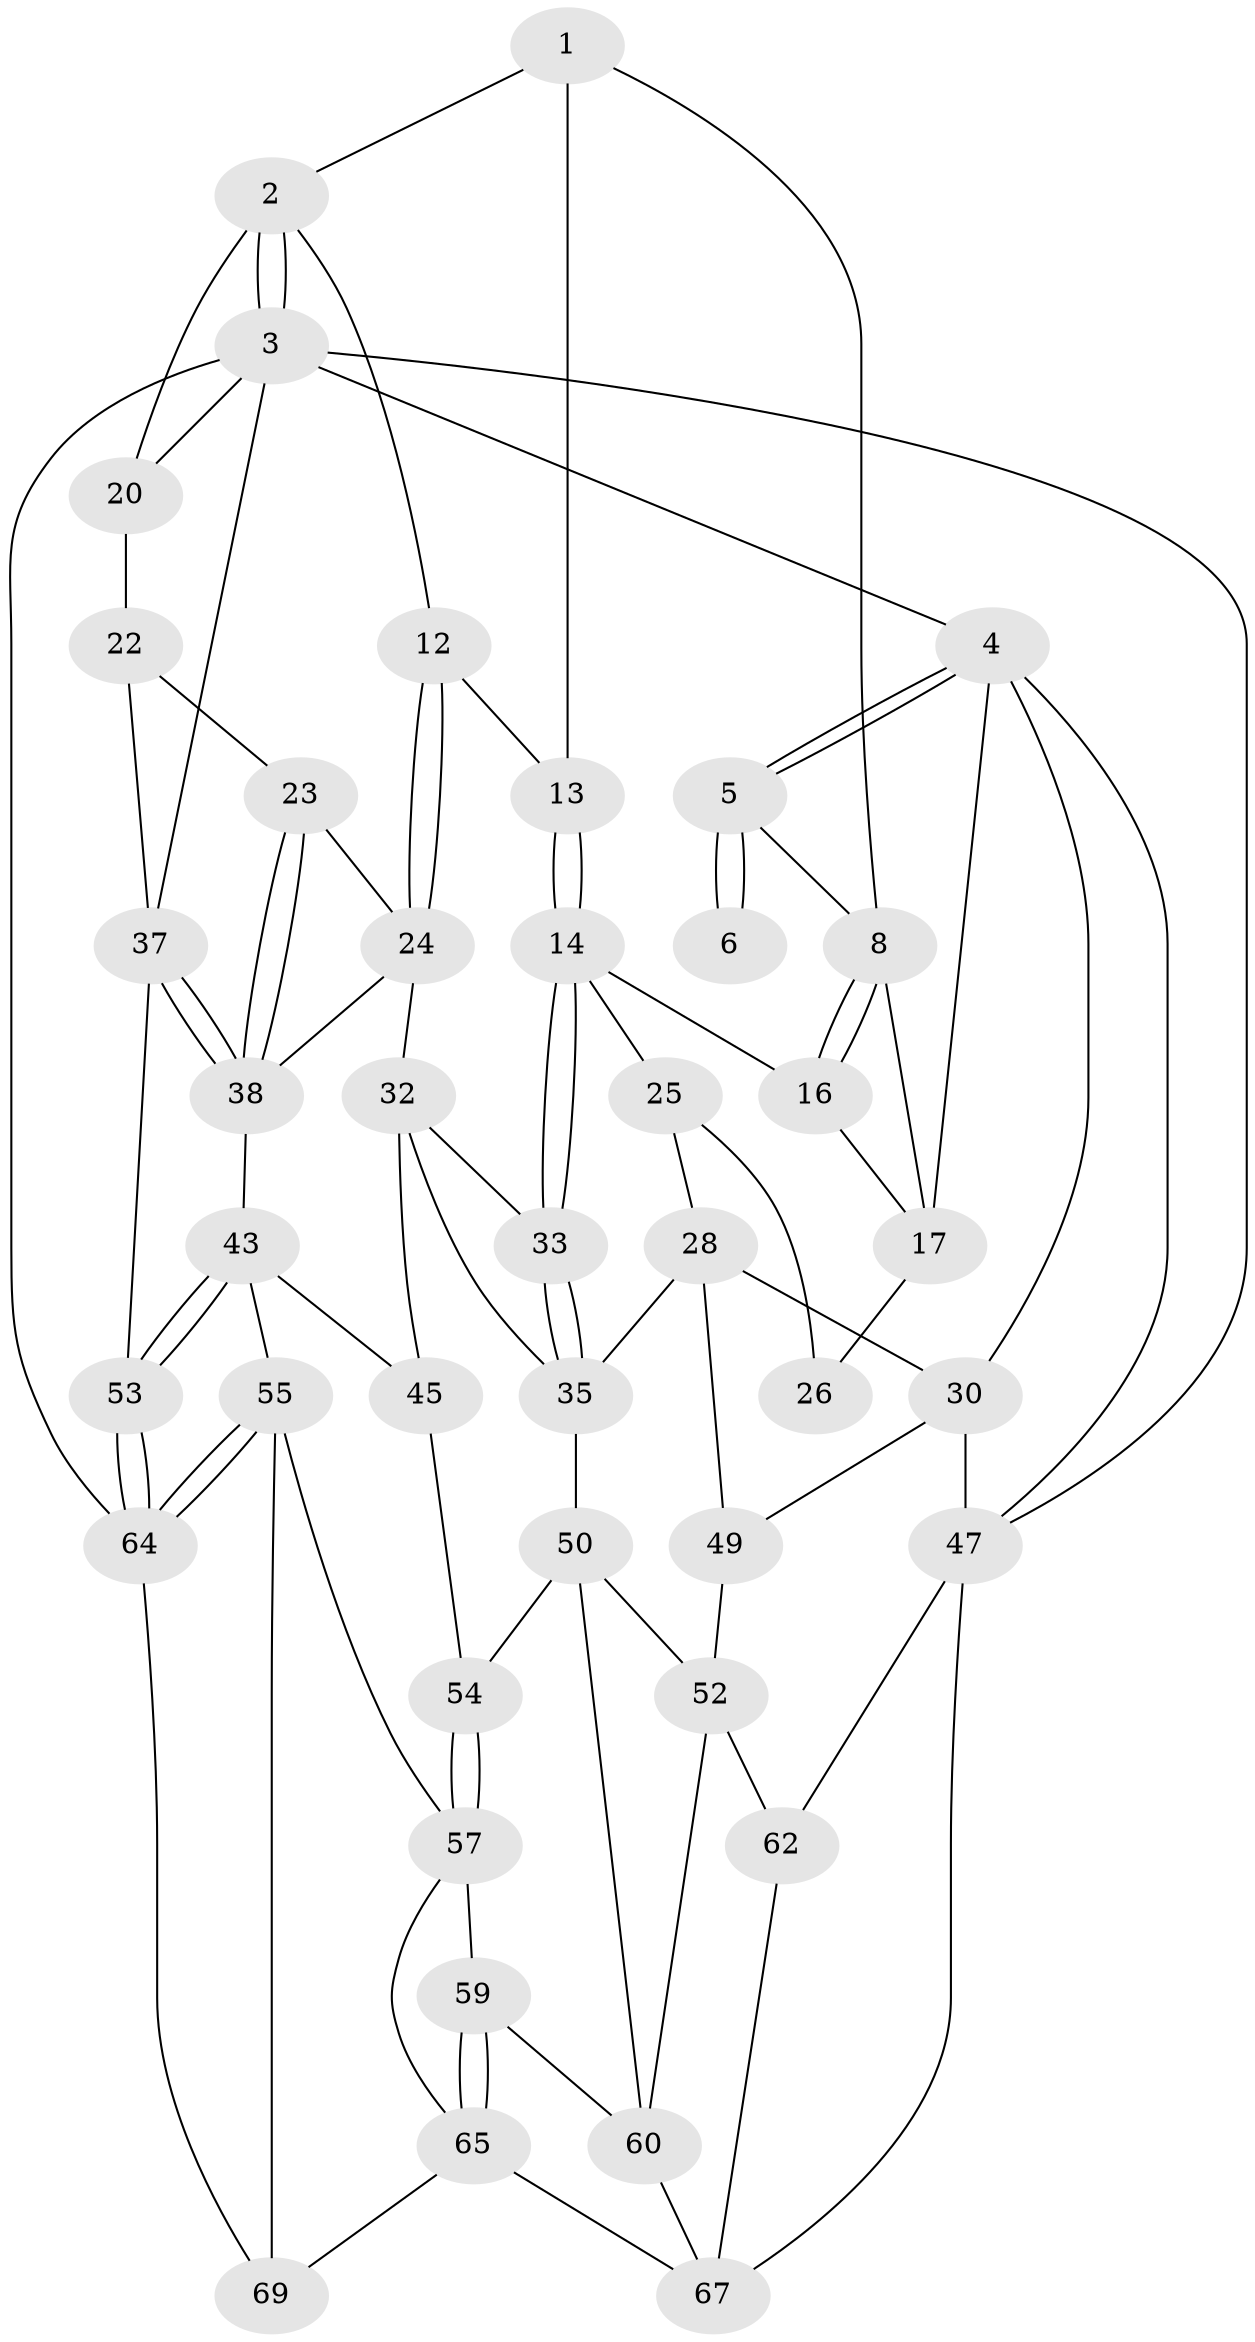 // Generated by graph-tools (version 1.1) at 2025/52/02/27/25 19:52:37]
// undirected, 42 vertices, 90 edges
graph export_dot {
graph [start="1"]
  node [color=gray90,style=filled];
  1 [pos="+0.36061447839513494+0",super="+7"];
  2 [pos="+0.6466561215215615+0",super="+11"];
  3 [pos="+1+0",super="+39"];
  4 [pos="+0+0",super="+18"];
  5 [pos="+0+0",super="+10"];
  6 [pos="+0.14368031557802768+0"];
  8 [pos="+0.26081488234962025+0.11414026196252011",super="+9"];
  12 [pos="+0.5483779106861368+0.21660022345134805"];
  13 [pos="+0.50799730069564+0.21763066293765973"];
  14 [pos="+0.38828004286357976+0.31759269101502996",super="+15"];
  16 [pos="+0.3244361596598592+0.27879195262955936"];
  17 [pos="+0.11354858613521297+0.2314665155350424",super="+19"];
  20 [pos="+0.6688531793249816+0.15041222890310185",super="+21"];
  22 [pos="+0.8109060666880854+0.34253310624324257",super="+34"];
  23 [pos="+0.8035551245773672+0.36315461211864253"];
  24 [pos="+0.6367130885690164+0.46653006357496846",super="+31"];
  25 [pos="+0.2995942346144138+0.3454843587342561",super="+27"];
  26 [pos="+0.18210539563033737+0.339930162358476"];
  28 [pos="+0.18836074870343195+0.5140500636720712",super="+29"];
  30 [pos="+0+0.29742038705745255",super="+46"];
  32 [pos="+0.6197334493999093+0.4861433351063985",super="+42"];
  33 [pos="+0.38839224076802426+0.4118020805172"];
  35 [pos="+0.32360199892953073+0.5748871882584247",super="+36"];
  37 [pos="+1+0.5242466551474098",super="+40"];
  38 [pos="+0.908067477173419+0.5474839508220398",super="+41"];
  43 [pos="+0.777523322667642+0.7600920274793088",super="+44"];
  45 [pos="+0.5904648851903104+0.684546056717865"];
  47 [pos="+0+0.8196082556620239",super="+48"];
  49 [pos="+0.01554369159593584+0.6835957004122666"];
  50 [pos="+0.32720243411807387+0.721388231174619",super="+51"];
  52 [pos="+0.2649773696008835+0.7590381640657586",super="+61"];
  53 [pos="+0.8364704531204824+0.8201846953625008"];
  54 [pos="+0.45596893294198576+0.7392666722558696"];
  55 [pos="+0.6260182186751005+0.8507113473993009",super="+56"];
  57 [pos="+0.5529041820319381+0.894730388799638",super="+58"];
  59 [pos="+0.40200710041522064+0.8793989897091146"];
  60 [pos="+0.36424783086855905+0.8591843772267683",super="+63"];
  62 [pos="+0.051664428843503994+0.8744500404359319"];
  64 [pos="+0.8027257076009894+1",super="+70"];
  65 [pos="+0.4395651877635995+0.9738112044417995",super="+66"];
  67 [pos="+0.27041577903296427+1",super="+68"];
  69 [pos="+0.6168624979669131+1"];
  1 -- 2;
  1 -- 8;
  1 -- 13;
  2 -- 3;
  2 -- 3;
  2 -- 12;
  2 -- 20;
  3 -- 4;
  3 -- 47;
  3 -- 64;
  3 -- 37;
  3 -- 20;
  4 -- 5;
  4 -- 5;
  4 -- 47;
  4 -- 17;
  4 -- 30;
  5 -- 6 [weight=2];
  5 -- 6;
  5 -- 8;
  8 -- 16;
  8 -- 16;
  8 -- 17;
  12 -- 13;
  12 -- 24;
  12 -- 24;
  13 -- 14;
  13 -- 14;
  14 -- 33;
  14 -- 33;
  14 -- 16;
  14 -- 25;
  16 -- 17;
  17 -- 26;
  20 -- 22 [weight=2];
  22 -- 23;
  22 -- 37;
  23 -- 24;
  23 -- 38;
  23 -- 38;
  24 -- 32;
  24 -- 38;
  25 -- 26 [weight=2];
  25 -- 28;
  28 -- 49;
  28 -- 30;
  28 -- 35;
  30 -- 49;
  30 -- 47;
  32 -- 33;
  32 -- 35;
  32 -- 45;
  33 -- 35;
  33 -- 35;
  35 -- 50;
  37 -- 38;
  37 -- 38;
  37 -- 53;
  38 -- 43;
  43 -- 53;
  43 -- 53;
  43 -- 45;
  43 -- 55;
  45 -- 54;
  47 -- 62;
  47 -- 67;
  49 -- 52;
  50 -- 54;
  50 -- 52;
  50 -- 60;
  52 -- 62;
  52 -- 60;
  53 -- 64;
  53 -- 64;
  54 -- 57;
  54 -- 57;
  55 -- 64;
  55 -- 64;
  55 -- 57;
  55 -- 69;
  57 -- 65;
  57 -- 59;
  59 -- 60;
  59 -- 65;
  59 -- 65;
  60 -- 67;
  62 -- 67;
  64 -- 69;
  65 -- 67;
  65 -- 69;
}
